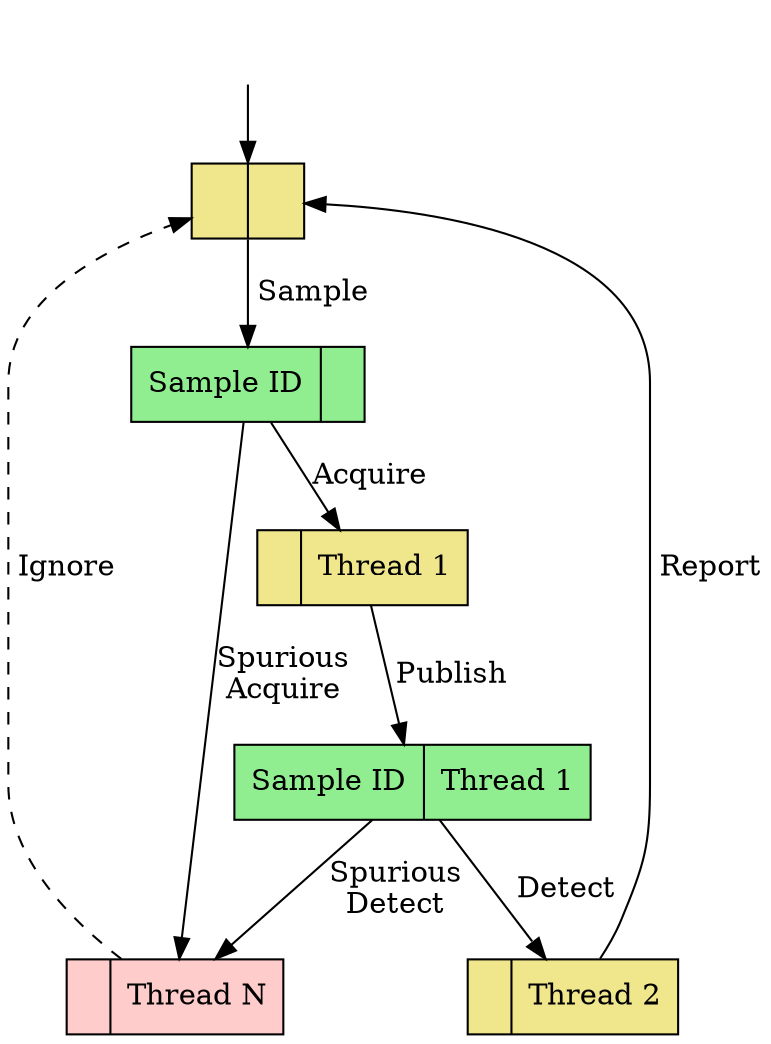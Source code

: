 digraph {
  node [fontfamily=serif shape=record nojustify=false labeljust=l style=filled];
  entry -> unwatched;
  unwatched -> watched_unowned [label=" Sample"];
  watched_unowned -> unwatched_owned [label="Acquire"];
  watched_unowned -> missed [label="Spurious\nAcquire"];
  unwatched_owned -> watched_owned [label="Publish"];
  watched_owned -> unwatched_contended [label="Detect"];
  watched_owned -> missed [label="Spurious\nDetect"];
  missed -> unwatched [label=" Ignore" style=dashed];
  unwatched_contended -> unwatched [label=" Report"];

  entry [color=white label=""];
  unwatched [label=<|> fillcolor="#F0E68C"];
  watched_unowned [label=<Sample ID|> fillcolor="#90EE90"];
  unwatched_owned [label=<|Thread 1> fillcolor="#F0E68C"];
  watched_owned [label=<Sample ID|Thread 1> fillcolor="#90EE90"];
  unwatched_contended [label=<|Thread 2> fillcolor="#F0E68C"];
  missed [label=<|Thread N> fillcolor="#FFCCCC"];
} 
